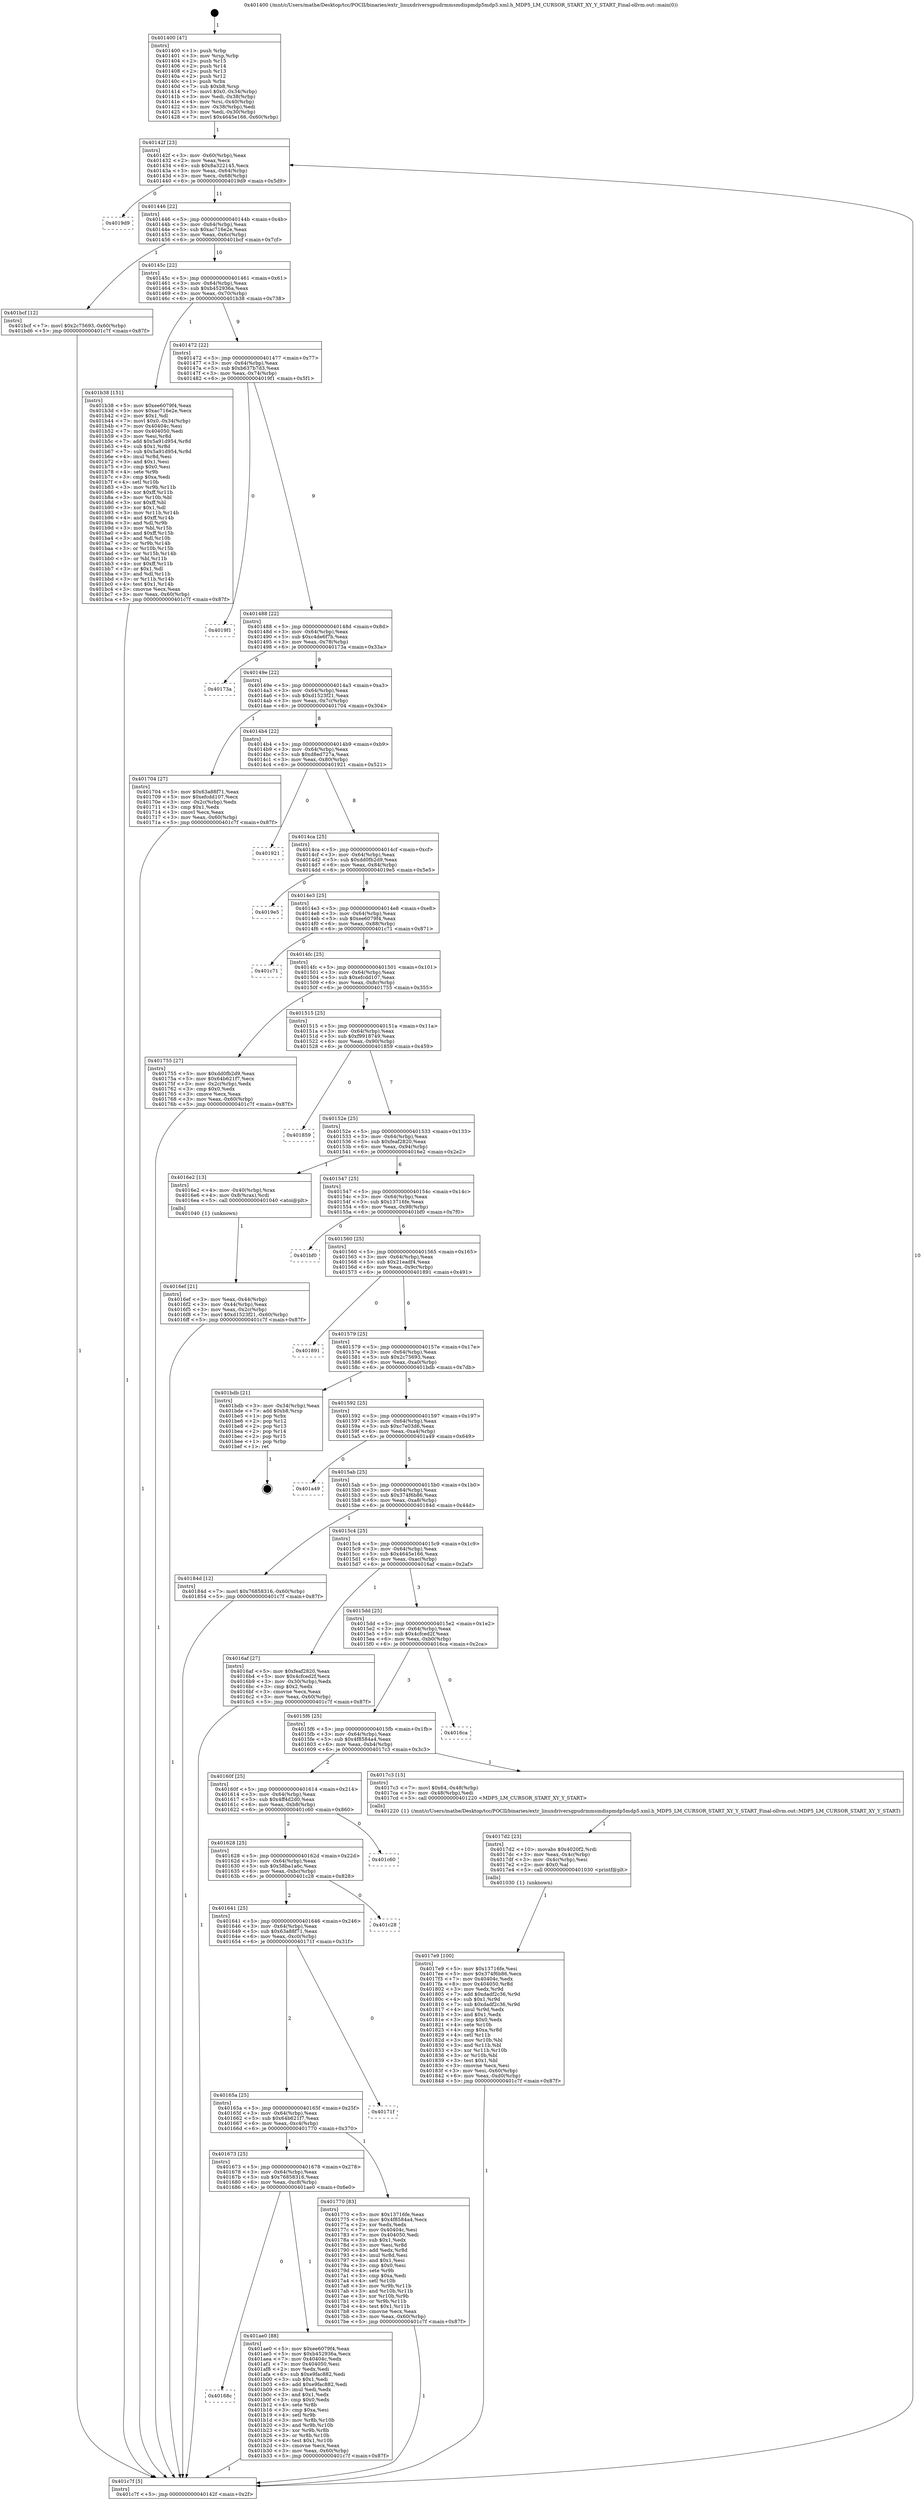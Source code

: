 digraph "0x401400" {
  label = "0x401400 (/mnt/c/Users/mathe/Desktop/tcc/POCII/binaries/extr_linuxdriversgpudrmmsmdispmdp5mdp5.xml.h_MDP5_LM_CURSOR_START_XY_Y_START_Final-ollvm.out::main(0))"
  labelloc = "t"
  node[shape=record]

  Entry [label="",width=0.3,height=0.3,shape=circle,fillcolor=black,style=filled]
  "0x40142f" [label="{
     0x40142f [23]\l
     | [instrs]\l
     &nbsp;&nbsp;0x40142f \<+3\>: mov -0x60(%rbp),%eax\l
     &nbsp;&nbsp;0x401432 \<+2\>: mov %eax,%ecx\l
     &nbsp;&nbsp;0x401434 \<+6\>: sub $0x8a322145,%ecx\l
     &nbsp;&nbsp;0x40143a \<+3\>: mov %eax,-0x64(%rbp)\l
     &nbsp;&nbsp;0x40143d \<+3\>: mov %ecx,-0x68(%rbp)\l
     &nbsp;&nbsp;0x401440 \<+6\>: je 00000000004019d9 \<main+0x5d9\>\l
  }"]
  "0x4019d9" [label="{
     0x4019d9\l
  }", style=dashed]
  "0x401446" [label="{
     0x401446 [22]\l
     | [instrs]\l
     &nbsp;&nbsp;0x401446 \<+5\>: jmp 000000000040144b \<main+0x4b\>\l
     &nbsp;&nbsp;0x40144b \<+3\>: mov -0x64(%rbp),%eax\l
     &nbsp;&nbsp;0x40144e \<+5\>: sub $0xac716e2e,%eax\l
     &nbsp;&nbsp;0x401453 \<+3\>: mov %eax,-0x6c(%rbp)\l
     &nbsp;&nbsp;0x401456 \<+6\>: je 0000000000401bcf \<main+0x7cf\>\l
  }"]
  Exit [label="",width=0.3,height=0.3,shape=circle,fillcolor=black,style=filled,peripheries=2]
  "0x401bcf" [label="{
     0x401bcf [12]\l
     | [instrs]\l
     &nbsp;&nbsp;0x401bcf \<+7\>: movl $0x2c75693,-0x60(%rbp)\l
     &nbsp;&nbsp;0x401bd6 \<+5\>: jmp 0000000000401c7f \<main+0x87f\>\l
  }"]
  "0x40145c" [label="{
     0x40145c [22]\l
     | [instrs]\l
     &nbsp;&nbsp;0x40145c \<+5\>: jmp 0000000000401461 \<main+0x61\>\l
     &nbsp;&nbsp;0x401461 \<+3\>: mov -0x64(%rbp),%eax\l
     &nbsp;&nbsp;0x401464 \<+5\>: sub $0xb452936a,%eax\l
     &nbsp;&nbsp;0x401469 \<+3\>: mov %eax,-0x70(%rbp)\l
     &nbsp;&nbsp;0x40146c \<+6\>: je 0000000000401b38 \<main+0x738\>\l
  }"]
  "0x40168c" [label="{
     0x40168c\l
  }", style=dashed]
  "0x401b38" [label="{
     0x401b38 [151]\l
     | [instrs]\l
     &nbsp;&nbsp;0x401b38 \<+5\>: mov $0xee6079f4,%eax\l
     &nbsp;&nbsp;0x401b3d \<+5\>: mov $0xac716e2e,%ecx\l
     &nbsp;&nbsp;0x401b42 \<+2\>: mov $0x1,%dl\l
     &nbsp;&nbsp;0x401b44 \<+7\>: movl $0x0,-0x34(%rbp)\l
     &nbsp;&nbsp;0x401b4b \<+7\>: mov 0x40404c,%esi\l
     &nbsp;&nbsp;0x401b52 \<+7\>: mov 0x404050,%edi\l
     &nbsp;&nbsp;0x401b59 \<+3\>: mov %esi,%r8d\l
     &nbsp;&nbsp;0x401b5c \<+7\>: add $0x5a91d954,%r8d\l
     &nbsp;&nbsp;0x401b63 \<+4\>: sub $0x1,%r8d\l
     &nbsp;&nbsp;0x401b67 \<+7\>: sub $0x5a91d954,%r8d\l
     &nbsp;&nbsp;0x401b6e \<+4\>: imul %r8d,%esi\l
     &nbsp;&nbsp;0x401b72 \<+3\>: and $0x1,%esi\l
     &nbsp;&nbsp;0x401b75 \<+3\>: cmp $0x0,%esi\l
     &nbsp;&nbsp;0x401b78 \<+4\>: sete %r9b\l
     &nbsp;&nbsp;0x401b7c \<+3\>: cmp $0xa,%edi\l
     &nbsp;&nbsp;0x401b7f \<+4\>: setl %r10b\l
     &nbsp;&nbsp;0x401b83 \<+3\>: mov %r9b,%r11b\l
     &nbsp;&nbsp;0x401b86 \<+4\>: xor $0xff,%r11b\l
     &nbsp;&nbsp;0x401b8a \<+3\>: mov %r10b,%bl\l
     &nbsp;&nbsp;0x401b8d \<+3\>: xor $0xff,%bl\l
     &nbsp;&nbsp;0x401b90 \<+3\>: xor $0x1,%dl\l
     &nbsp;&nbsp;0x401b93 \<+3\>: mov %r11b,%r14b\l
     &nbsp;&nbsp;0x401b96 \<+4\>: and $0xff,%r14b\l
     &nbsp;&nbsp;0x401b9a \<+3\>: and %dl,%r9b\l
     &nbsp;&nbsp;0x401b9d \<+3\>: mov %bl,%r15b\l
     &nbsp;&nbsp;0x401ba0 \<+4\>: and $0xff,%r15b\l
     &nbsp;&nbsp;0x401ba4 \<+3\>: and %dl,%r10b\l
     &nbsp;&nbsp;0x401ba7 \<+3\>: or %r9b,%r14b\l
     &nbsp;&nbsp;0x401baa \<+3\>: or %r10b,%r15b\l
     &nbsp;&nbsp;0x401bad \<+3\>: xor %r15b,%r14b\l
     &nbsp;&nbsp;0x401bb0 \<+3\>: or %bl,%r11b\l
     &nbsp;&nbsp;0x401bb3 \<+4\>: xor $0xff,%r11b\l
     &nbsp;&nbsp;0x401bb7 \<+3\>: or $0x1,%dl\l
     &nbsp;&nbsp;0x401bba \<+3\>: and %dl,%r11b\l
     &nbsp;&nbsp;0x401bbd \<+3\>: or %r11b,%r14b\l
     &nbsp;&nbsp;0x401bc0 \<+4\>: test $0x1,%r14b\l
     &nbsp;&nbsp;0x401bc4 \<+3\>: cmovne %ecx,%eax\l
     &nbsp;&nbsp;0x401bc7 \<+3\>: mov %eax,-0x60(%rbp)\l
     &nbsp;&nbsp;0x401bca \<+5\>: jmp 0000000000401c7f \<main+0x87f\>\l
  }"]
  "0x401472" [label="{
     0x401472 [22]\l
     | [instrs]\l
     &nbsp;&nbsp;0x401472 \<+5\>: jmp 0000000000401477 \<main+0x77\>\l
     &nbsp;&nbsp;0x401477 \<+3\>: mov -0x64(%rbp),%eax\l
     &nbsp;&nbsp;0x40147a \<+5\>: sub $0xb637b7d3,%eax\l
     &nbsp;&nbsp;0x40147f \<+3\>: mov %eax,-0x74(%rbp)\l
     &nbsp;&nbsp;0x401482 \<+6\>: je 00000000004019f1 \<main+0x5f1\>\l
  }"]
  "0x401ae0" [label="{
     0x401ae0 [88]\l
     | [instrs]\l
     &nbsp;&nbsp;0x401ae0 \<+5\>: mov $0xee6079f4,%eax\l
     &nbsp;&nbsp;0x401ae5 \<+5\>: mov $0xb452936a,%ecx\l
     &nbsp;&nbsp;0x401aea \<+7\>: mov 0x40404c,%edx\l
     &nbsp;&nbsp;0x401af1 \<+7\>: mov 0x404050,%esi\l
     &nbsp;&nbsp;0x401af8 \<+2\>: mov %edx,%edi\l
     &nbsp;&nbsp;0x401afa \<+6\>: sub $0xe9fac882,%edi\l
     &nbsp;&nbsp;0x401b00 \<+3\>: sub $0x1,%edi\l
     &nbsp;&nbsp;0x401b03 \<+6\>: add $0xe9fac882,%edi\l
     &nbsp;&nbsp;0x401b09 \<+3\>: imul %edi,%edx\l
     &nbsp;&nbsp;0x401b0c \<+3\>: and $0x1,%edx\l
     &nbsp;&nbsp;0x401b0f \<+3\>: cmp $0x0,%edx\l
     &nbsp;&nbsp;0x401b12 \<+4\>: sete %r8b\l
     &nbsp;&nbsp;0x401b16 \<+3\>: cmp $0xa,%esi\l
     &nbsp;&nbsp;0x401b19 \<+4\>: setl %r9b\l
     &nbsp;&nbsp;0x401b1d \<+3\>: mov %r8b,%r10b\l
     &nbsp;&nbsp;0x401b20 \<+3\>: and %r9b,%r10b\l
     &nbsp;&nbsp;0x401b23 \<+3\>: xor %r9b,%r8b\l
     &nbsp;&nbsp;0x401b26 \<+3\>: or %r8b,%r10b\l
     &nbsp;&nbsp;0x401b29 \<+4\>: test $0x1,%r10b\l
     &nbsp;&nbsp;0x401b2d \<+3\>: cmovne %ecx,%eax\l
     &nbsp;&nbsp;0x401b30 \<+3\>: mov %eax,-0x60(%rbp)\l
     &nbsp;&nbsp;0x401b33 \<+5\>: jmp 0000000000401c7f \<main+0x87f\>\l
  }"]
  "0x4019f1" [label="{
     0x4019f1\l
  }", style=dashed]
  "0x401488" [label="{
     0x401488 [22]\l
     | [instrs]\l
     &nbsp;&nbsp;0x401488 \<+5\>: jmp 000000000040148d \<main+0x8d\>\l
     &nbsp;&nbsp;0x40148d \<+3\>: mov -0x64(%rbp),%eax\l
     &nbsp;&nbsp;0x401490 \<+5\>: sub $0xc4de6f7b,%eax\l
     &nbsp;&nbsp;0x401495 \<+3\>: mov %eax,-0x78(%rbp)\l
     &nbsp;&nbsp;0x401498 \<+6\>: je 000000000040173a \<main+0x33a\>\l
  }"]
  "0x4017e9" [label="{
     0x4017e9 [100]\l
     | [instrs]\l
     &nbsp;&nbsp;0x4017e9 \<+5\>: mov $0x13716fe,%esi\l
     &nbsp;&nbsp;0x4017ee \<+5\>: mov $0x374f6b86,%ecx\l
     &nbsp;&nbsp;0x4017f3 \<+7\>: mov 0x40404c,%edx\l
     &nbsp;&nbsp;0x4017fa \<+8\>: mov 0x404050,%r8d\l
     &nbsp;&nbsp;0x401802 \<+3\>: mov %edx,%r9d\l
     &nbsp;&nbsp;0x401805 \<+7\>: add $0xdadf2c36,%r9d\l
     &nbsp;&nbsp;0x40180c \<+4\>: sub $0x1,%r9d\l
     &nbsp;&nbsp;0x401810 \<+7\>: sub $0xdadf2c36,%r9d\l
     &nbsp;&nbsp;0x401817 \<+4\>: imul %r9d,%edx\l
     &nbsp;&nbsp;0x40181b \<+3\>: and $0x1,%edx\l
     &nbsp;&nbsp;0x40181e \<+3\>: cmp $0x0,%edx\l
     &nbsp;&nbsp;0x401821 \<+4\>: sete %r10b\l
     &nbsp;&nbsp;0x401825 \<+4\>: cmp $0xa,%r8d\l
     &nbsp;&nbsp;0x401829 \<+4\>: setl %r11b\l
     &nbsp;&nbsp;0x40182d \<+3\>: mov %r10b,%bl\l
     &nbsp;&nbsp;0x401830 \<+3\>: and %r11b,%bl\l
     &nbsp;&nbsp;0x401833 \<+3\>: xor %r11b,%r10b\l
     &nbsp;&nbsp;0x401836 \<+3\>: or %r10b,%bl\l
     &nbsp;&nbsp;0x401839 \<+3\>: test $0x1,%bl\l
     &nbsp;&nbsp;0x40183c \<+3\>: cmovne %ecx,%esi\l
     &nbsp;&nbsp;0x40183f \<+3\>: mov %esi,-0x60(%rbp)\l
     &nbsp;&nbsp;0x401842 \<+6\>: mov %eax,-0xd0(%rbp)\l
     &nbsp;&nbsp;0x401848 \<+5\>: jmp 0000000000401c7f \<main+0x87f\>\l
  }"]
  "0x40173a" [label="{
     0x40173a\l
  }", style=dashed]
  "0x40149e" [label="{
     0x40149e [22]\l
     | [instrs]\l
     &nbsp;&nbsp;0x40149e \<+5\>: jmp 00000000004014a3 \<main+0xa3\>\l
     &nbsp;&nbsp;0x4014a3 \<+3\>: mov -0x64(%rbp),%eax\l
     &nbsp;&nbsp;0x4014a6 \<+5\>: sub $0xd1523f21,%eax\l
     &nbsp;&nbsp;0x4014ab \<+3\>: mov %eax,-0x7c(%rbp)\l
     &nbsp;&nbsp;0x4014ae \<+6\>: je 0000000000401704 \<main+0x304\>\l
  }"]
  "0x4017d2" [label="{
     0x4017d2 [23]\l
     | [instrs]\l
     &nbsp;&nbsp;0x4017d2 \<+10\>: movabs $0x4020f2,%rdi\l
     &nbsp;&nbsp;0x4017dc \<+3\>: mov %eax,-0x4c(%rbp)\l
     &nbsp;&nbsp;0x4017df \<+3\>: mov -0x4c(%rbp),%esi\l
     &nbsp;&nbsp;0x4017e2 \<+2\>: mov $0x0,%al\l
     &nbsp;&nbsp;0x4017e4 \<+5\>: call 0000000000401030 \<printf@plt\>\l
     | [calls]\l
     &nbsp;&nbsp;0x401030 \{1\} (unknown)\l
  }"]
  "0x401704" [label="{
     0x401704 [27]\l
     | [instrs]\l
     &nbsp;&nbsp;0x401704 \<+5\>: mov $0x63a88f71,%eax\l
     &nbsp;&nbsp;0x401709 \<+5\>: mov $0xefcdd107,%ecx\l
     &nbsp;&nbsp;0x40170e \<+3\>: mov -0x2c(%rbp),%edx\l
     &nbsp;&nbsp;0x401711 \<+3\>: cmp $0x1,%edx\l
     &nbsp;&nbsp;0x401714 \<+3\>: cmovl %ecx,%eax\l
     &nbsp;&nbsp;0x401717 \<+3\>: mov %eax,-0x60(%rbp)\l
     &nbsp;&nbsp;0x40171a \<+5\>: jmp 0000000000401c7f \<main+0x87f\>\l
  }"]
  "0x4014b4" [label="{
     0x4014b4 [22]\l
     | [instrs]\l
     &nbsp;&nbsp;0x4014b4 \<+5\>: jmp 00000000004014b9 \<main+0xb9\>\l
     &nbsp;&nbsp;0x4014b9 \<+3\>: mov -0x64(%rbp),%eax\l
     &nbsp;&nbsp;0x4014bc \<+5\>: sub $0xd8ed727a,%eax\l
     &nbsp;&nbsp;0x4014c1 \<+3\>: mov %eax,-0x80(%rbp)\l
     &nbsp;&nbsp;0x4014c4 \<+6\>: je 0000000000401921 \<main+0x521\>\l
  }"]
  "0x401673" [label="{
     0x401673 [25]\l
     | [instrs]\l
     &nbsp;&nbsp;0x401673 \<+5\>: jmp 0000000000401678 \<main+0x278\>\l
     &nbsp;&nbsp;0x401678 \<+3\>: mov -0x64(%rbp),%eax\l
     &nbsp;&nbsp;0x40167b \<+5\>: sub $0x76858316,%eax\l
     &nbsp;&nbsp;0x401680 \<+6\>: mov %eax,-0xc8(%rbp)\l
     &nbsp;&nbsp;0x401686 \<+6\>: je 0000000000401ae0 \<main+0x6e0\>\l
  }"]
  "0x401921" [label="{
     0x401921\l
  }", style=dashed]
  "0x4014ca" [label="{
     0x4014ca [25]\l
     | [instrs]\l
     &nbsp;&nbsp;0x4014ca \<+5\>: jmp 00000000004014cf \<main+0xcf\>\l
     &nbsp;&nbsp;0x4014cf \<+3\>: mov -0x64(%rbp),%eax\l
     &nbsp;&nbsp;0x4014d2 \<+5\>: sub $0xdd0fb2d9,%eax\l
     &nbsp;&nbsp;0x4014d7 \<+6\>: mov %eax,-0x84(%rbp)\l
     &nbsp;&nbsp;0x4014dd \<+6\>: je 00000000004019e5 \<main+0x5e5\>\l
  }"]
  "0x401770" [label="{
     0x401770 [83]\l
     | [instrs]\l
     &nbsp;&nbsp;0x401770 \<+5\>: mov $0x13716fe,%eax\l
     &nbsp;&nbsp;0x401775 \<+5\>: mov $0x4f8584a4,%ecx\l
     &nbsp;&nbsp;0x40177a \<+2\>: xor %edx,%edx\l
     &nbsp;&nbsp;0x40177c \<+7\>: mov 0x40404c,%esi\l
     &nbsp;&nbsp;0x401783 \<+7\>: mov 0x404050,%edi\l
     &nbsp;&nbsp;0x40178a \<+3\>: sub $0x1,%edx\l
     &nbsp;&nbsp;0x40178d \<+3\>: mov %esi,%r8d\l
     &nbsp;&nbsp;0x401790 \<+3\>: add %edx,%r8d\l
     &nbsp;&nbsp;0x401793 \<+4\>: imul %r8d,%esi\l
     &nbsp;&nbsp;0x401797 \<+3\>: and $0x1,%esi\l
     &nbsp;&nbsp;0x40179a \<+3\>: cmp $0x0,%esi\l
     &nbsp;&nbsp;0x40179d \<+4\>: sete %r9b\l
     &nbsp;&nbsp;0x4017a1 \<+3\>: cmp $0xa,%edi\l
     &nbsp;&nbsp;0x4017a4 \<+4\>: setl %r10b\l
     &nbsp;&nbsp;0x4017a8 \<+3\>: mov %r9b,%r11b\l
     &nbsp;&nbsp;0x4017ab \<+3\>: and %r10b,%r11b\l
     &nbsp;&nbsp;0x4017ae \<+3\>: xor %r10b,%r9b\l
     &nbsp;&nbsp;0x4017b1 \<+3\>: or %r9b,%r11b\l
     &nbsp;&nbsp;0x4017b4 \<+4\>: test $0x1,%r11b\l
     &nbsp;&nbsp;0x4017b8 \<+3\>: cmovne %ecx,%eax\l
     &nbsp;&nbsp;0x4017bb \<+3\>: mov %eax,-0x60(%rbp)\l
     &nbsp;&nbsp;0x4017be \<+5\>: jmp 0000000000401c7f \<main+0x87f\>\l
  }"]
  "0x4019e5" [label="{
     0x4019e5\l
  }", style=dashed]
  "0x4014e3" [label="{
     0x4014e3 [25]\l
     | [instrs]\l
     &nbsp;&nbsp;0x4014e3 \<+5\>: jmp 00000000004014e8 \<main+0xe8\>\l
     &nbsp;&nbsp;0x4014e8 \<+3\>: mov -0x64(%rbp),%eax\l
     &nbsp;&nbsp;0x4014eb \<+5\>: sub $0xee6079f4,%eax\l
     &nbsp;&nbsp;0x4014f0 \<+6\>: mov %eax,-0x88(%rbp)\l
     &nbsp;&nbsp;0x4014f6 \<+6\>: je 0000000000401c71 \<main+0x871\>\l
  }"]
  "0x40165a" [label="{
     0x40165a [25]\l
     | [instrs]\l
     &nbsp;&nbsp;0x40165a \<+5\>: jmp 000000000040165f \<main+0x25f\>\l
     &nbsp;&nbsp;0x40165f \<+3\>: mov -0x64(%rbp),%eax\l
     &nbsp;&nbsp;0x401662 \<+5\>: sub $0x64b621f7,%eax\l
     &nbsp;&nbsp;0x401667 \<+6\>: mov %eax,-0xc4(%rbp)\l
     &nbsp;&nbsp;0x40166d \<+6\>: je 0000000000401770 \<main+0x370\>\l
  }"]
  "0x401c71" [label="{
     0x401c71\l
  }", style=dashed]
  "0x4014fc" [label="{
     0x4014fc [25]\l
     | [instrs]\l
     &nbsp;&nbsp;0x4014fc \<+5\>: jmp 0000000000401501 \<main+0x101\>\l
     &nbsp;&nbsp;0x401501 \<+3\>: mov -0x64(%rbp),%eax\l
     &nbsp;&nbsp;0x401504 \<+5\>: sub $0xefcdd107,%eax\l
     &nbsp;&nbsp;0x401509 \<+6\>: mov %eax,-0x8c(%rbp)\l
     &nbsp;&nbsp;0x40150f \<+6\>: je 0000000000401755 \<main+0x355\>\l
  }"]
  "0x40171f" [label="{
     0x40171f\l
  }", style=dashed]
  "0x401755" [label="{
     0x401755 [27]\l
     | [instrs]\l
     &nbsp;&nbsp;0x401755 \<+5\>: mov $0xdd0fb2d9,%eax\l
     &nbsp;&nbsp;0x40175a \<+5\>: mov $0x64b621f7,%ecx\l
     &nbsp;&nbsp;0x40175f \<+3\>: mov -0x2c(%rbp),%edx\l
     &nbsp;&nbsp;0x401762 \<+3\>: cmp $0x0,%edx\l
     &nbsp;&nbsp;0x401765 \<+3\>: cmove %ecx,%eax\l
     &nbsp;&nbsp;0x401768 \<+3\>: mov %eax,-0x60(%rbp)\l
     &nbsp;&nbsp;0x40176b \<+5\>: jmp 0000000000401c7f \<main+0x87f\>\l
  }"]
  "0x401515" [label="{
     0x401515 [25]\l
     | [instrs]\l
     &nbsp;&nbsp;0x401515 \<+5\>: jmp 000000000040151a \<main+0x11a\>\l
     &nbsp;&nbsp;0x40151a \<+3\>: mov -0x64(%rbp),%eax\l
     &nbsp;&nbsp;0x40151d \<+5\>: sub $0xf9918749,%eax\l
     &nbsp;&nbsp;0x401522 \<+6\>: mov %eax,-0x90(%rbp)\l
     &nbsp;&nbsp;0x401528 \<+6\>: je 0000000000401859 \<main+0x459\>\l
  }"]
  "0x401641" [label="{
     0x401641 [25]\l
     | [instrs]\l
     &nbsp;&nbsp;0x401641 \<+5\>: jmp 0000000000401646 \<main+0x246\>\l
     &nbsp;&nbsp;0x401646 \<+3\>: mov -0x64(%rbp),%eax\l
     &nbsp;&nbsp;0x401649 \<+5\>: sub $0x63a88f71,%eax\l
     &nbsp;&nbsp;0x40164e \<+6\>: mov %eax,-0xc0(%rbp)\l
     &nbsp;&nbsp;0x401654 \<+6\>: je 000000000040171f \<main+0x31f\>\l
  }"]
  "0x401859" [label="{
     0x401859\l
  }", style=dashed]
  "0x40152e" [label="{
     0x40152e [25]\l
     | [instrs]\l
     &nbsp;&nbsp;0x40152e \<+5\>: jmp 0000000000401533 \<main+0x133\>\l
     &nbsp;&nbsp;0x401533 \<+3\>: mov -0x64(%rbp),%eax\l
     &nbsp;&nbsp;0x401536 \<+5\>: sub $0xfeaf2820,%eax\l
     &nbsp;&nbsp;0x40153b \<+6\>: mov %eax,-0x94(%rbp)\l
     &nbsp;&nbsp;0x401541 \<+6\>: je 00000000004016e2 \<main+0x2e2\>\l
  }"]
  "0x401c28" [label="{
     0x401c28\l
  }", style=dashed]
  "0x4016e2" [label="{
     0x4016e2 [13]\l
     | [instrs]\l
     &nbsp;&nbsp;0x4016e2 \<+4\>: mov -0x40(%rbp),%rax\l
     &nbsp;&nbsp;0x4016e6 \<+4\>: mov 0x8(%rax),%rdi\l
     &nbsp;&nbsp;0x4016ea \<+5\>: call 0000000000401040 \<atoi@plt\>\l
     | [calls]\l
     &nbsp;&nbsp;0x401040 \{1\} (unknown)\l
  }"]
  "0x401547" [label="{
     0x401547 [25]\l
     | [instrs]\l
     &nbsp;&nbsp;0x401547 \<+5\>: jmp 000000000040154c \<main+0x14c\>\l
     &nbsp;&nbsp;0x40154c \<+3\>: mov -0x64(%rbp),%eax\l
     &nbsp;&nbsp;0x40154f \<+5\>: sub $0x13716fe,%eax\l
     &nbsp;&nbsp;0x401554 \<+6\>: mov %eax,-0x98(%rbp)\l
     &nbsp;&nbsp;0x40155a \<+6\>: je 0000000000401bf0 \<main+0x7f0\>\l
  }"]
  "0x401628" [label="{
     0x401628 [25]\l
     | [instrs]\l
     &nbsp;&nbsp;0x401628 \<+5\>: jmp 000000000040162d \<main+0x22d\>\l
     &nbsp;&nbsp;0x40162d \<+3\>: mov -0x64(%rbp),%eax\l
     &nbsp;&nbsp;0x401630 \<+5\>: sub $0x58ba1a6c,%eax\l
     &nbsp;&nbsp;0x401635 \<+6\>: mov %eax,-0xbc(%rbp)\l
     &nbsp;&nbsp;0x40163b \<+6\>: je 0000000000401c28 \<main+0x828\>\l
  }"]
  "0x401bf0" [label="{
     0x401bf0\l
  }", style=dashed]
  "0x401560" [label="{
     0x401560 [25]\l
     | [instrs]\l
     &nbsp;&nbsp;0x401560 \<+5\>: jmp 0000000000401565 \<main+0x165\>\l
     &nbsp;&nbsp;0x401565 \<+3\>: mov -0x64(%rbp),%eax\l
     &nbsp;&nbsp;0x401568 \<+5\>: sub $0x21eadf4,%eax\l
     &nbsp;&nbsp;0x40156d \<+6\>: mov %eax,-0x9c(%rbp)\l
     &nbsp;&nbsp;0x401573 \<+6\>: je 0000000000401891 \<main+0x491\>\l
  }"]
  "0x401c60" [label="{
     0x401c60\l
  }", style=dashed]
  "0x401891" [label="{
     0x401891\l
  }", style=dashed]
  "0x401579" [label="{
     0x401579 [25]\l
     | [instrs]\l
     &nbsp;&nbsp;0x401579 \<+5\>: jmp 000000000040157e \<main+0x17e\>\l
     &nbsp;&nbsp;0x40157e \<+3\>: mov -0x64(%rbp),%eax\l
     &nbsp;&nbsp;0x401581 \<+5\>: sub $0x2c75693,%eax\l
     &nbsp;&nbsp;0x401586 \<+6\>: mov %eax,-0xa0(%rbp)\l
     &nbsp;&nbsp;0x40158c \<+6\>: je 0000000000401bdb \<main+0x7db\>\l
  }"]
  "0x40160f" [label="{
     0x40160f [25]\l
     | [instrs]\l
     &nbsp;&nbsp;0x40160f \<+5\>: jmp 0000000000401614 \<main+0x214\>\l
     &nbsp;&nbsp;0x401614 \<+3\>: mov -0x64(%rbp),%eax\l
     &nbsp;&nbsp;0x401617 \<+5\>: sub $0x4ff4d2d0,%eax\l
     &nbsp;&nbsp;0x40161c \<+6\>: mov %eax,-0xb8(%rbp)\l
     &nbsp;&nbsp;0x401622 \<+6\>: je 0000000000401c60 \<main+0x860\>\l
  }"]
  "0x401bdb" [label="{
     0x401bdb [21]\l
     | [instrs]\l
     &nbsp;&nbsp;0x401bdb \<+3\>: mov -0x34(%rbp),%eax\l
     &nbsp;&nbsp;0x401bde \<+7\>: add $0xb8,%rsp\l
     &nbsp;&nbsp;0x401be5 \<+1\>: pop %rbx\l
     &nbsp;&nbsp;0x401be6 \<+2\>: pop %r12\l
     &nbsp;&nbsp;0x401be8 \<+2\>: pop %r13\l
     &nbsp;&nbsp;0x401bea \<+2\>: pop %r14\l
     &nbsp;&nbsp;0x401bec \<+2\>: pop %r15\l
     &nbsp;&nbsp;0x401bee \<+1\>: pop %rbp\l
     &nbsp;&nbsp;0x401bef \<+1\>: ret\l
  }"]
  "0x401592" [label="{
     0x401592 [25]\l
     | [instrs]\l
     &nbsp;&nbsp;0x401592 \<+5\>: jmp 0000000000401597 \<main+0x197\>\l
     &nbsp;&nbsp;0x401597 \<+3\>: mov -0x64(%rbp),%eax\l
     &nbsp;&nbsp;0x40159a \<+5\>: sub $0xc7e03d6,%eax\l
     &nbsp;&nbsp;0x40159f \<+6\>: mov %eax,-0xa4(%rbp)\l
     &nbsp;&nbsp;0x4015a5 \<+6\>: je 0000000000401a49 \<main+0x649\>\l
  }"]
  "0x4017c3" [label="{
     0x4017c3 [15]\l
     | [instrs]\l
     &nbsp;&nbsp;0x4017c3 \<+7\>: movl $0x64,-0x48(%rbp)\l
     &nbsp;&nbsp;0x4017ca \<+3\>: mov -0x48(%rbp),%edi\l
     &nbsp;&nbsp;0x4017cd \<+5\>: call 0000000000401220 \<MDP5_LM_CURSOR_START_XY_Y_START\>\l
     | [calls]\l
     &nbsp;&nbsp;0x401220 \{1\} (/mnt/c/Users/mathe/Desktop/tcc/POCII/binaries/extr_linuxdriversgpudrmmsmdispmdp5mdp5.xml.h_MDP5_LM_CURSOR_START_XY_Y_START_Final-ollvm.out::MDP5_LM_CURSOR_START_XY_Y_START)\l
  }"]
  "0x401a49" [label="{
     0x401a49\l
  }", style=dashed]
  "0x4015ab" [label="{
     0x4015ab [25]\l
     | [instrs]\l
     &nbsp;&nbsp;0x4015ab \<+5\>: jmp 00000000004015b0 \<main+0x1b0\>\l
     &nbsp;&nbsp;0x4015b0 \<+3\>: mov -0x64(%rbp),%eax\l
     &nbsp;&nbsp;0x4015b3 \<+5\>: sub $0x374f6b86,%eax\l
     &nbsp;&nbsp;0x4015b8 \<+6\>: mov %eax,-0xa8(%rbp)\l
     &nbsp;&nbsp;0x4015be \<+6\>: je 000000000040184d \<main+0x44d\>\l
  }"]
  "0x4015f6" [label="{
     0x4015f6 [25]\l
     | [instrs]\l
     &nbsp;&nbsp;0x4015f6 \<+5\>: jmp 00000000004015fb \<main+0x1fb\>\l
     &nbsp;&nbsp;0x4015fb \<+3\>: mov -0x64(%rbp),%eax\l
     &nbsp;&nbsp;0x4015fe \<+5\>: sub $0x4f8584a4,%eax\l
     &nbsp;&nbsp;0x401603 \<+6\>: mov %eax,-0xb4(%rbp)\l
     &nbsp;&nbsp;0x401609 \<+6\>: je 00000000004017c3 \<main+0x3c3\>\l
  }"]
  "0x40184d" [label="{
     0x40184d [12]\l
     | [instrs]\l
     &nbsp;&nbsp;0x40184d \<+7\>: movl $0x76858316,-0x60(%rbp)\l
     &nbsp;&nbsp;0x401854 \<+5\>: jmp 0000000000401c7f \<main+0x87f\>\l
  }"]
  "0x4015c4" [label="{
     0x4015c4 [25]\l
     | [instrs]\l
     &nbsp;&nbsp;0x4015c4 \<+5\>: jmp 00000000004015c9 \<main+0x1c9\>\l
     &nbsp;&nbsp;0x4015c9 \<+3\>: mov -0x64(%rbp),%eax\l
     &nbsp;&nbsp;0x4015cc \<+5\>: sub $0x4645e166,%eax\l
     &nbsp;&nbsp;0x4015d1 \<+6\>: mov %eax,-0xac(%rbp)\l
     &nbsp;&nbsp;0x4015d7 \<+6\>: je 00000000004016af \<main+0x2af\>\l
  }"]
  "0x4016ca" [label="{
     0x4016ca\l
  }", style=dashed]
  "0x4016af" [label="{
     0x4016af [27]\l
     | [instrs]\l
     &nbsp;&nbsp;0x4016af \<+5\>: mov $0xfeaf2820,%eax\l
     &nbsp;&nbsp;0x4016b4 \<+5\>: mov $0x4cfced2f,%ecx\l
     &nbsp;&nbsp;0x4016b9 \<+3\>: mov -0x30(%rbp),%edx\l
     &nbsp;&nbsp;0x4016bc \<+3\>: cmp $0x2,%edx\l
     &nbsp;&nbsp;0x4016bf \<+3\>: cmovne %ecx,%eax\l
     &nbsp;&nbsp;0x4016c2 \<+3\>: mov %eax,-0x60(%rbp)\l
     &nbsp;&nbsp;0x4016c5 \<+5\>: jmp 0000000000401c7f \<main+0x87f\>\l
  }"]
  "0x4015dd" [label="{
     0x4015dd [25]\l
     | [instrs]\l
     &nbsp;&nbsp;0x4015dd \<+5\>: jmp 00000000004015e2 \<main+0x1e2\>\l
     &nbsp;&nbsp;0x4015e2 \<+3\>: mov -0x64(%rbp),%eax\l
     &nbsp;&nbsp;0x4015e5 \<+5\>: sub $0x4cfced2f,%eax\l
     &nbsp;&nbsp;0x4015ea \<+6\>: mov %eax,-0xb0(%rbp)\l
     &nbsp;&nbsp;0x4015f0 \<+6\>: je 00000000004016ca \<main+0x2ca\>\l
  }"]
  "0x401c7f" [label="{
     0x401c7f [5]\l
     | [instrs]\l
     &nbsp;&nbsp;0x401c7f \<+5\>: jmp 000000000040142f \<main+0x2f\>\l
  }"]
  "0x401400" [label="{
     0x401400 [47]\l
     | [instrs]\l
     &nbsp;&nbsp;0x401400 \<+1\>: push %rbp\l
     &nbsp;&nbsp;0x401401 \<+3\>: mov %rsp,%rbp\l
     &nbsp;&nbsp;0x401404 \<+2\>: push %r15\l
     &nbsp;&nbsp;0x401406 \<+2\>: push %r14\l
     &nbsp;&nbsp;0x401408 \<+2\>: push %r13\l
     &nbsp;&nbsp;0x40140a \<+2\>: push %r12\l
     &nbsp;&nbsp;0x40140c \<+1\>: push %rbx\l
     &nbsp;&nbsp;0x40140d \<+7\>: sub $0xb8,%rsp\l
     &nbsp;&nbsp;0x401414 \<+7\>: movl $0x0,-0x34(%rbp)\l
     &nbsp;&nbsp;0x40141b \<+3\>: mov %edi,-0x38(%rbp)\l
     &nbsp;&nbsp;0x40141e \<+4\>: mov %rsi,-0x40(%rbp)\l
     &nbsp;&nbsp;0x401422 \<+3\>: mov -0x38(%rbp),%edi\l
     &nbsp;&nbsp;0x401425 \<+3\>: mov %edi,-0x30(%rbp)\l
     &nbsp;&nbsp;0x401428 \<+7\>: movl $0x4645e166,-0x60(%rbp)\l
  }"]
  "0x4016ef" [label="{
     0x4016ef [21]\l
     | [instrs]\l
     &nbsp;&nbsp;0x4016ef \<+3\>: mov %eax,-0x44(%rbp)\l
     &nbsp;&nbsp;0x4016f2 \<+3\>: mov -0x44(%rbp),%eax\l
     &nbsp;&nbsp;0x4016f5 \<+3\>: mov %eax,-0x2c(%rbp)\l
     &nbsp;&nbsp;0x4016f8 \<+7\>: movl $0xd1523f21,-0x60(%rbp)\l
     &nbsp;&nbsp;0x4016ff \<+5\>: jmp 0000000000401c7f \<main+0x87f\>\l
  }"]
  Entry -> "0x401400" [label=" 1"]
  "0x40142f" -> "0x4019d9" [label=" 0"]
  "0x40142f" -> "0x401446" [label=" 11"]
  "0x401bdb" -> Exit [label=" 1"]
  "0x401446" -> "0x401bcf" [label=" 1"]
  "0x401446" -> "0x40145c" [label=" 10"]
  "0x401bcf" -> "0x401c7f" [label=" 1"]
  "0x40145c" -> "0x401b38" [label=" 1"]
  "0x40145c" -> "0x401472" [label=" 9"]
  "0x401b38" -> "0x401c7f" [label=" 1"]
  "0x401472" -> "0x4019f1" [label=" 0"]
  "0x401472" -> "0x401488" [label=" 9"]
  "0x401ae0" -> "0x401c7f" [label=" 1"]
  "0x401488" -> "0x40173a" [label=" 0"]
  "0x401488" -> "0x40149e" [label=" 9"]
  "0x401673" -> "0x401ae0" [label=" 1"]
  "0x40149e" -> "0x401704" [label=" 1"]
  "0x40149e" -> "0x4014b4" [label=" 8"]
  "0x401673" -> "0x40168c" [label=" 0"]
  "0x4014b4" -> "0x401921" [label=" 0"]
  "0x4014b4" -> "0x4014ca" [label=" 8"]
  "0x40184d" -> "0x401c7f" [label=" 1"]
  "0x4014ca" -> "0x4019e5" [label=" 0"]
  "0x4014ca" -> "0x4014e3" [label=" 8"]
  "0x4017e9" -> "0x401c7f" [label=" 1"]
  "0x4014e3" -> "0x401c71" [label=" 0"]
  "0x4014e3" -> "0x4014fc" [label=" 8"]
  "0x4017c3" -> "0x4017d2" [label=" 1"]
  "0x4014fc" -> "0x401755" [label=" 1"]
  "0x4014fc" -> "0x401515" [label=" 7"]
  "0x401770" -> "0x401c7f" [label=" 1"]
  "0x401515" -> "0x401859" [label=" 0"]
  "0x401515" -> "0x40152e" [label=" 7"]
  "0x40165a" -> "0x401770" [label=" 1"]
  "0x40152e" -> "0x4016e2" [label=" 1"]
  "0x40152e" -> "0x401547" [label=" 6"]
  "0x4017d2" -> "0x4017e9" [label=" 1"]
  "0x401547" -> "0x401bf0" [label=" 0"]
  "0x401547" -> "0x401560" [label=" 6"]
  "0x401641" -> "0x40171f" [label=" 0"]
  "0x401560" -> "0x401891" [label=" 0"]
  "0x401560" -> "0x401579" [label=" 6"]
  "0x40165a" -> "0x401673" [label=" 1"]
  "0x401579" -> "0x401bdb" [label=" 1"]
  "0x401579" -> "0x401592" [label=" 5"]
  "0x401628" -> "0x401c28" [label=" 0"]
  "0x401592" -> "0x401a49" [label=" 0"]
  "0x401592" -> "0x4015ab" [label=" 5"]
  "0x401641" -> "0x40165a" [label=" 2"]
  "0x4015ab" -> "0x40184d" [label=" 1"]
  "0x4015ab" -> "0x4015c4" [label=" 4"]
  "0x40160f" -> "0x401c60" [label=" 0"]
  "0x4015c4" -> "0x4016af" [label=" 1"]
  "0x4015c4" -> "0x4015dd" [label=" 3"]
  "0x4016af" -> "0x401c7f" [label=" 1"]
  "0x401400" -> "0x40142f" [label=" 1"]
  "0x401c7f" -> "0x40142f" [label=" 10"]
  "0x4016e2" -> "0x4016ef" [label=" 1"]
  "0x4016ef" -> "0x401c7f" [label=" 1"]
  "0x401704" -> "0x401c7f" [label=" 1"]
  "0x401755" -> "0x401c7f" [label=" 1"]
  "0x401628" -> "0x401641" [label=" 2"]
  "0x4015dd" -> "0x4016ca" [label=" 0"]
  "0x4015dd" -> "0x4015f6" [label=" 3"]
  "0x40160f" -> "0x401628" [label=" 2"]
  "0x4015f6" -> "0x4017c3" [label=" 1"]
  "0x4015f6" -> "0x40160f" [label=" 2"]
}
